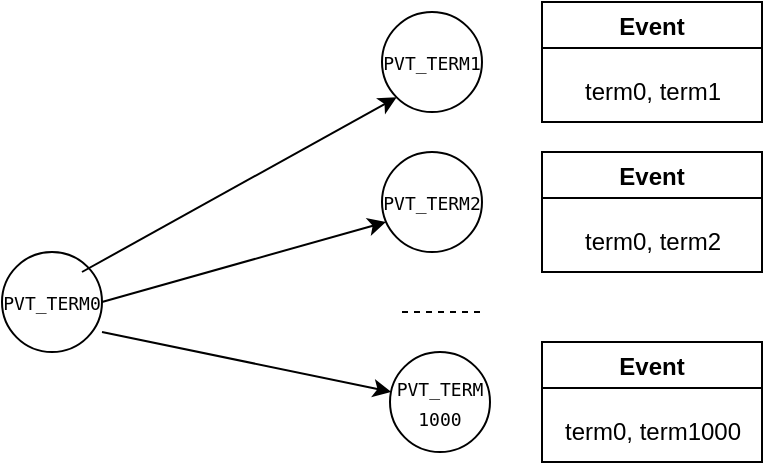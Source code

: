 <mxfile version="21.3.0" type="github">
  <diagram name="Page-1" id="vumdMGlK4g-qR3k9lRKO">
    <mxGraphModel dx="1010" dy="595" grid="1" gridSize="10" guides="1" tooltips="1" connect="1" arrows="1" fold="1" page="1" pageScale="1" pageWidth="850" pageHeight="1100" math="0" shadow="0">
      <root>
        <mxCell id="0" />
        <mxCell id="1" parent="0" />
        <mxCell id="BUdd6aRTniva6ItAulyq-1" value="&lt;code&gt;&lt;font style=&quot;font-size: 9px;&quot;&gt;PVT_TERM0&lt;/font&gt;&lt;/code&gt;" style="ellipse;whiteSpace=wrap;html=1;aspect=fixed;" vertex="1" parent="1">
          <mxGeometry x="260" y="190" width="50" height="50" as="geometry" />
        </mxCell>
        <mxCell id="BUdd6aRTniva6ItAulyq-4" value="&lt;code&gt;&lt;font style=&quot;font-size: 9px;&quot;&gt;PVT_TERM1&lt;/font&gt;&lt;/code&gt;" style="ellipse;whiteSpace=wrap;html=1;aspect=fixed;" vertex="1" parent="1">
          <mxGeometry x="450" y="70" width="50" height="50" as="geometry" />
        </mxCell>
        <mxCell id="BUdd6aRTniva6ItAulyq-5" value="&lt;code&gt;&lt;font style=&quot;font-size: 9px;&quot;&gt;PVT_TERM2&lt;/font&gt;&lt;/code&gt;" style="ellipse;whiteSpace=wrap;html=1;aspect=fixed;" vertex="1" parent="1">
          <mxGeometry x="450" y="140" width="50" height="50" as="geometry" />
        </mxCell>
        <mxCell id="BUdd6aRTniva6ItAulyq-6" value="&lt;code&gt;&lt;font style=&quot;font-size: 9px;&quot;&gt;PVT_TERM&lt;br&gt;1000&lt;/font&gt;&lt;/code&gt;" style="ellipse;whiteSpace=wrap;html=1;aspect=fixed;" vertex="1" parent="1">
          <mxGeometry x="454" y="240" width="50" height="50" as="geometry" />
        </mxCell>
        <mxCell id="BUdd6aRTniva6ItAulyq-7" value="" style="endArrow=none;dashed=1;html=1;rounded=0;" edge="1" parent="1">
          <mxGeometry width="50" height="50" relative="1" as="geometry">
            <mxPoint x="460" y="220" as="sourcePoint" />
            <mxPoint x="500" y="220" as="targetPoint" />
          </mxGeometry>
        </mxCell>
        <mxCell id="BUdd6aRTniva6ItAulyq-8" value="" style="endArrow=classic;html=1;rounded=0;entryX=0;entryY=1;entryDx=0;entryDy=0;" edge="1" parent="1" target="BUdd6aRTniva6ItAulyq-4">
          <mxGeometry width="50" height="50" relative="1" as="geometry">
            <mxPoint x="300" y="200" as="sourcePoint" />
            <mxPoint x="350" y="150" as="targetPoint" />
          </mxGeometry>
        </mxCell>
        <mxCell id="BUdd6aRTniva6ItAulyq-10" value="" style="endArrow=classic;html=1;rounded=0;exitX=1;exitY=0.5;exitDx=0;exitDy=0;entryX=0.04;entryY=0.7;entryDx=0;entryDy=0;entryPerimeter=0;" edge="1" parent="1" source="BUdd6aRTniva6ItAulyq-1" target="BUdd6aRTniva6ItAulyq-5">
          <mxGeometry width="50" height="50" relative="1" as="geometry">
            <mxPoint x="400" y="340" as="sourcePoint" />
            <mxPoint x="450" y="290" as="targetPoint" />
          </mxGeometry>
        </mxCell>
        <mxCell id="BUdd6aRTniva6ItAulyq-11" value="" style="endArrow=classic;html=1;rounded=0;exitX=1;exitY=0.8;exitDx=0;exitDy=0;exitPerimeter=0;" edge="1" parent="1" source="BUdd6aRTniva6ItAulyq-1" target="BUdd6aRTniva6ItAulyq-6">
          <mxGeometry width="50" height="50" relative="1" as="geometry">
            <mxPoint x="400" y="340" as="sourcePoint" />
            <mxPoint x="450" y="290" as="targetPoint" />
          </mxGeometry>
        </mxCell>
        <mxCell id="BUdd6aRTniva6ItAulyq-14" value="Event" style="swimlane;startSize=23;" vertex="1" parent="1">
          <mxGeometry x="530" y="65" width="110" height="60" as="geometry" />
        </mxCell>
        <mxCell id="BUdd6aRTniva6ItAulyq-15" value="term0, term1" style="text;html=1;align=center;verticalAlign=middle;resizable=0;points=[];autosize=1;strokeColor=none;fillColor=none;" vertex="1" parent="BUdd6aRTniva6ItAulyq-14">
          <mxGeometry x="10" y="30" width="90" height="30" as="geometry" />
        </mxCell>
        <mxCell id="BUdd6aRTniva6ItAulyq-16" value="Event" style="swimlane;startSize=23;" vertex="1" parent="1">
          <mxGeometry x="530" y="140" width="110" height="60" as="geometry" />
        </mxCell>
        <mxCell id="BUdd6aRTniva6ItAulyq-17" value="term0, term2" style="text;html=1;align=center;verticalAlign=middle;resizable=0;points=[];autosize=1;strokeColor=none;fillColor=none;" vertex="1" parent="BUdd6aRTniva6ItAulyq-16">
          <mxGeometry x="10" y="30" width="90" height="30" as="geometry" />
        </mxCell>
        <mxCell id="BUdd6aRTniva6ItAulyq-18" value="Event" style="swimlane;startSize=23;" vertex="1" parent="1">
          <mxGeometry x="530" y="235" width="110" height="60" as="geometry" />
        </mxCell>
        <mxCell id="BUdd6aRTniva6ItAulyq-19" value="term0, term1000" style="text;html=1;align=center;verticalAlign=middle;resizable=0;points=[];autosize=1;strokeColor=none;fillColor=none;" vertex="1" parent="BUdd6aRTniva6ItAulyq-18">
          <mxGeometry y="30" width="110" height="30" as="geometry" />
        </mxCell>
      </root>
    </mxGraphModel>
  </diagram>
</mxfile>
